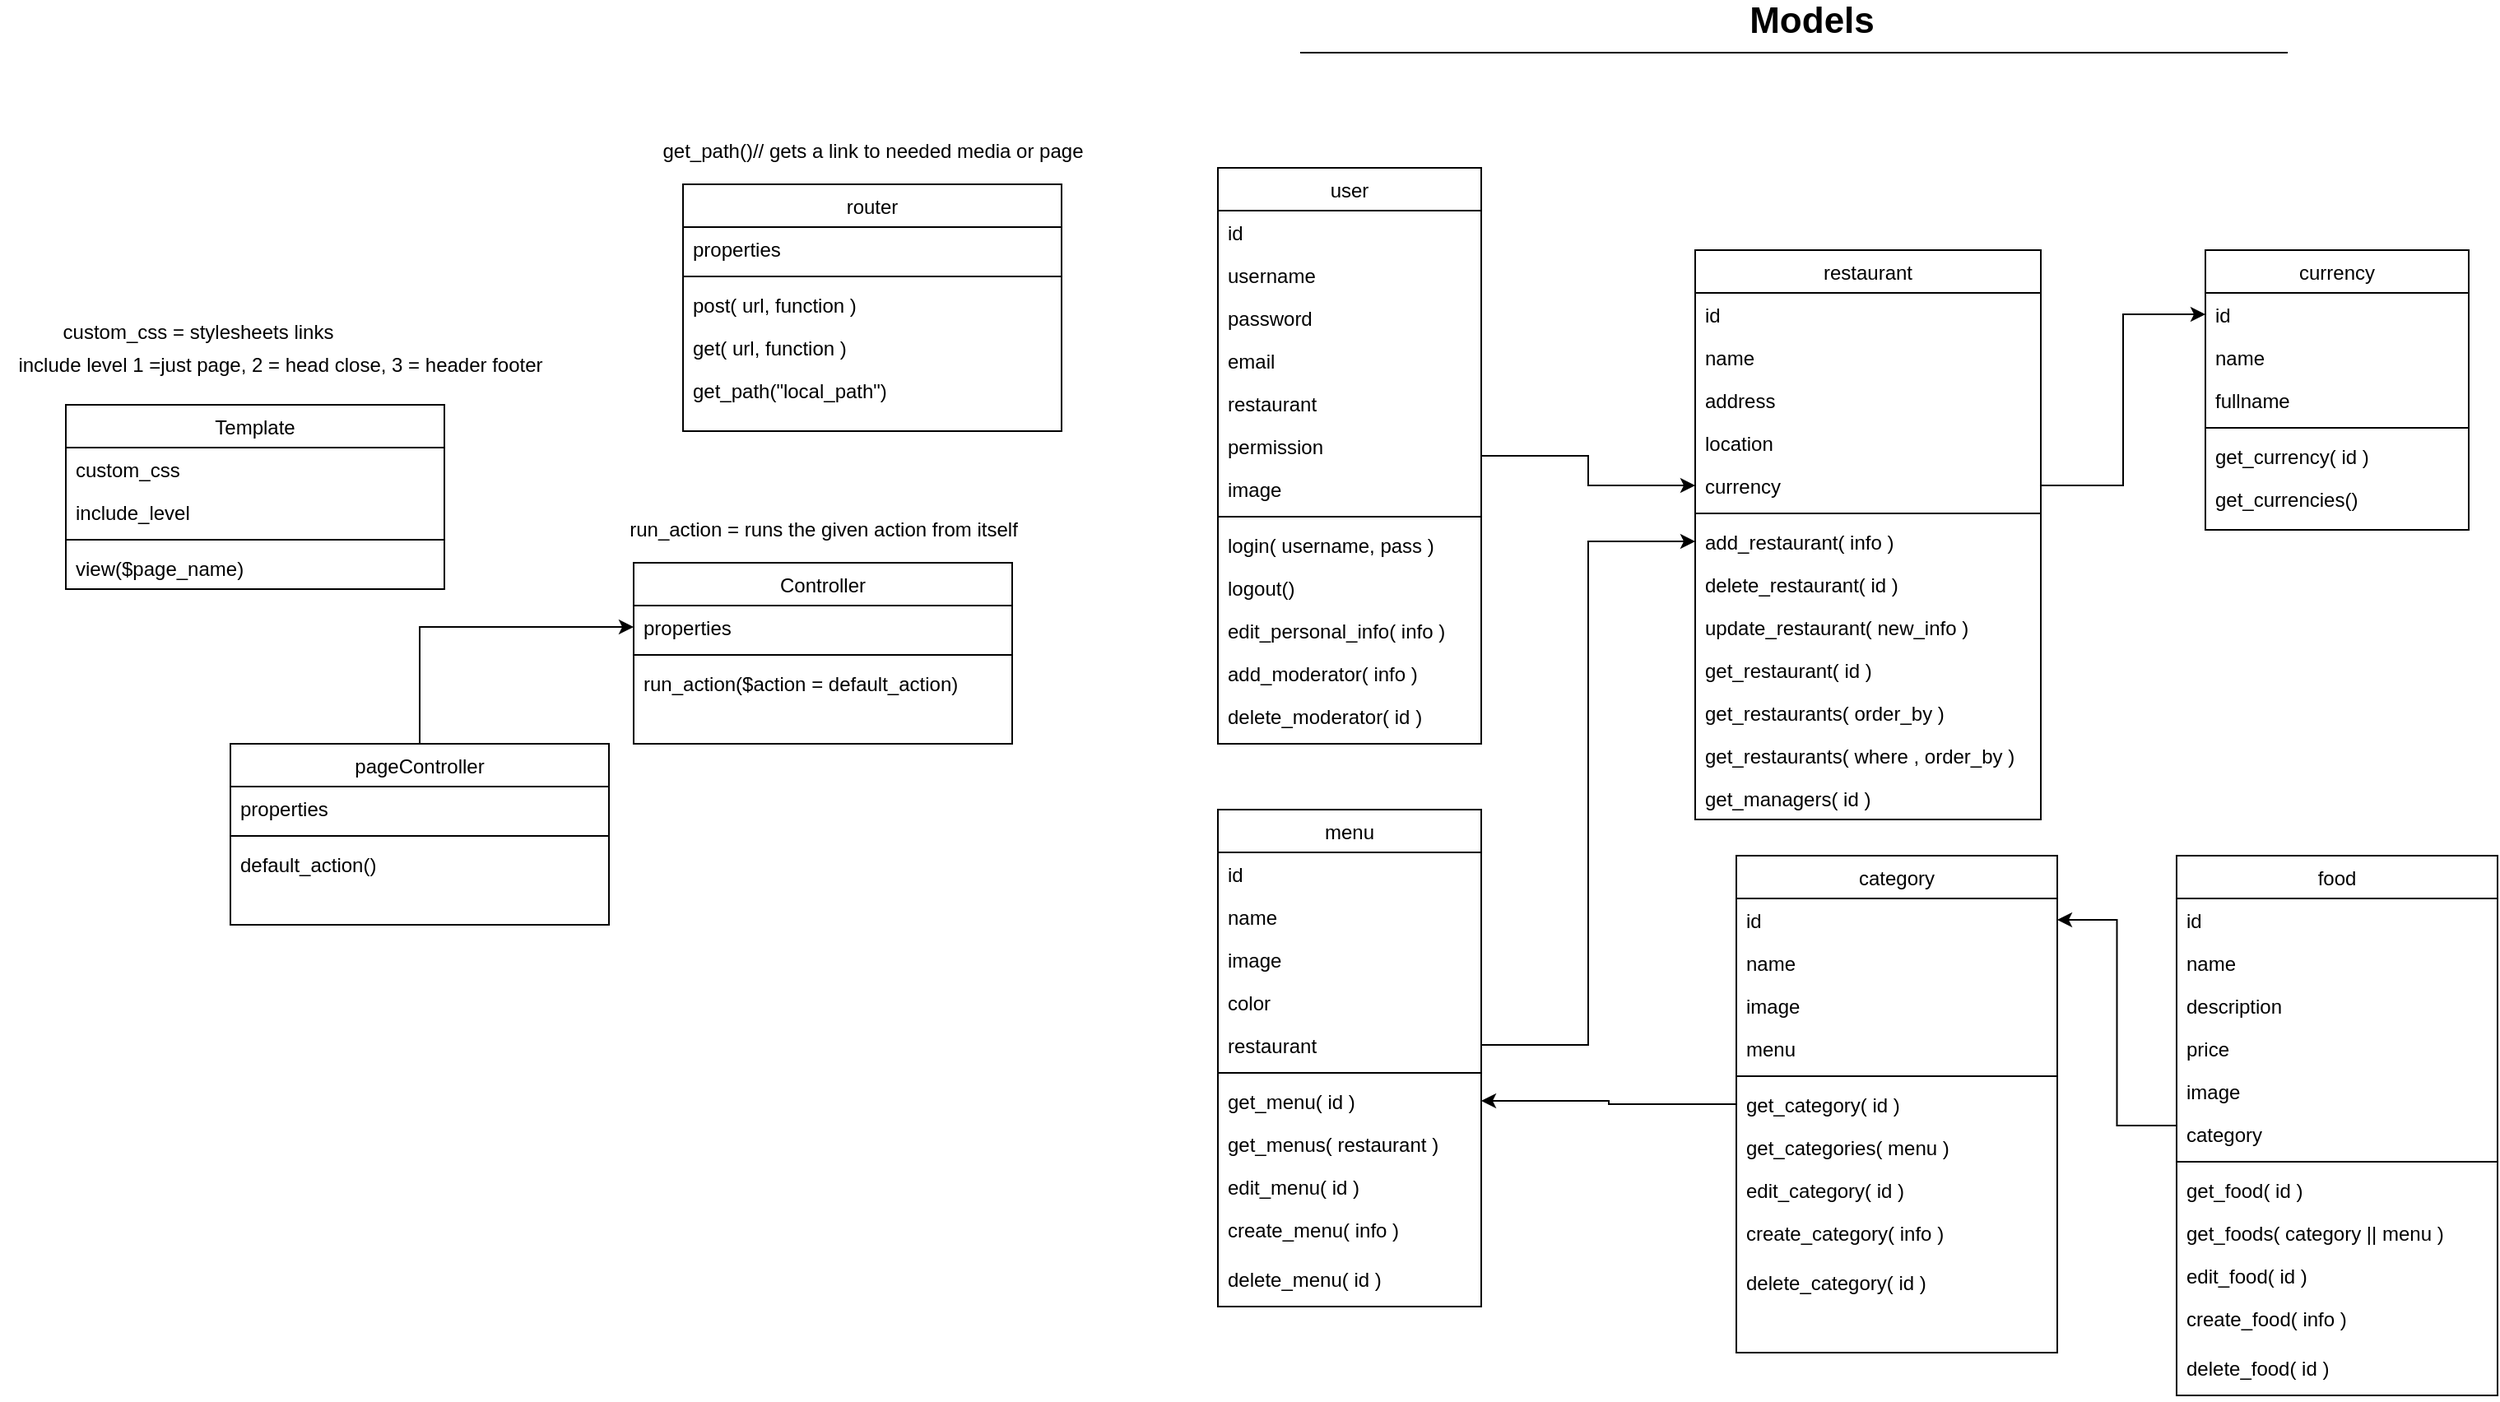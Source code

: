 <mxfile version="14.4.3" type="device"><diagram id="C5RBs43oDa-KdzZeNtuy" name="Page-1"><mxGraphModel dx="1742" dy="1042" grid="1" gridSize="10" guides="1" tooltips="1" connect="1" arrows="1" fold="1" page="0" pageScale="1" pageWidth="827" pageHeight="1169" math="0" shadow="0"><root><mxCell id="WIyWlLk6GJQsqaUBKTNV-0"/><mxCell id="WIyWlLk6GJQsqaUBKTNV-1" parent="WIyWlLk6GJQsqaUBKTNV-0"/><mxCell id="aMLLI0YcYBgGenETJO86-0" style="edgeStyle=orthogonalEdgeStyle;rounded=0;orthogonalLoop=1;jettySize=auto;html=1;entryX=0;entryY=0.5;entryDx=0;entryDy=0;" parent="WIyWlLk6GJQsqaUBKTNV-1" source="50BtNr3nh8PZb1rjbGTk-0" target="50BtNr3nh8PZb1rjbGTk-14" edge="1"><mxGeometry relative="1" as="geometry"/></mxCell><mxCell id="50BtNr3nh8PZb1rjbGTk-0" value="user" style="swimlane;fontStyle=0;align=center;verticalAlign=top;childLayout=stackLayout;horizontal=1;startSize=26;horizontalStack=0;resizeParent=1;resizeLast=0;collapsible=1;marginBottom=0;rounded=0;shadow=0;strokeWidth=1;" parent="WIyWlLk6GJQsqaUBKTNV-1" vertex="1"><mxGeometry x="150" y="70" width="160" height="350" as="geometry"><mxRectangle x="550" y="140" width="160" height="26" as="alternateBounds"/></mxGeometry></mxCell><mxCell id="50BtNr3nh8PZb1rjbGTk-1" value="id" style="text;align=left;verticalAlign=top;spacingLeft=4;spacingRight=4;overflow=hidden;rotatable=0;points=[[0,0.5],[1,0.5]];portConstraint=eastwest;" parent="50BtNr3nh8PZb1rjbGTk-0" vertex="1"><mxGeometry y="26" width="160" height="26" as="geometry"/></mxCell><mxCell id="50BtNr3nh8PZb1rjbGTk-2" value="username" style="text;align=left;verticalAlign=top;spacingLeft=4;spacingRight=4;overflow=hidden;rotatable=0;points=[[0,0.5],[1,0.5]];portConstraint=eastwest;rounded=0;shadow=0;html=0;" parent="50BtNr3nh8PZb1rjbGTk-0" vertex="1"><mxGeometry y="52" width="160" height="26" as="geometry"/></mxCell><mxCell id="50BtNr3nh8PZb1rjbGTk-3" value="password" style="text;align=left;verticalAlign=top;spacingLeft=4;spacingRight=4;overflow=hidden;rotatable=0;points=[[0,0.5],[1,0.5]];portConstraint=eastwest;rounded=0;shadow=0;html=0;" parent="50BtNr3nh8PZb1rjbGTk-0" vertex="1"><mxGeometry y="78" width="160" height="26" as="geometry"/></mxCell><mxCell id="50BtNr3nh8PZb1rjbGTk-4" value="email" style="text;align=left;verticalAlign=top;spacingLeft=4;spacingRight=4;overflow=hidden;rotatable=0;points=[[0,0.5],[1,0.5]];portConstraint=eastwest;rounded=0;shadow=0;html=0;" parent="50BtNr3nh8PZb1rjbGTk-0" vertex="1"><mxGeometry y="104" width="160" height="26" as="geometry"/></mxCell><mxCell id="50BtNr3nh8PZb1rjbGTk-5" value="restaurant" style="text;align=left;verticalAlign=top;spacingLeft=4;spacingRight=4;overflow=hidden;rotatable=0;points=[[0,0.5],[1,0.5]];portConstraint=eastwest;rounded=0;shadow=0;html=0;" parent="50BtNr3nh8PZb1rjbGTk-0" vertex="1"><mxGeometry y="130" width="160" height="26" as="geometry"/></mxCell><mxCell id="50BtNr3nh8PZb1rjbGTk-27" value="permission" style="text;align=left;verticalAlign=top;spacingLeft=4;spacingRight=4;overflow=hidden;rotatable=0;points=[[0,0.5],[1,0.5]];portConstraint=eastwest;rounded=0;shadow=0;html=0;" parent="50BtNr3nh8PZb1rjbGTk-0" vertex="1"><mxGeometry y="156" width="160" height="26" as="geometry"/></mxCell><mxCell id="50BtNr3nh8PZb1rjbGTk-28" value="image" style="text;align=left;verticalAlign=top;spacingLeft=4;spacingRight=4;overflow=hidden;rotatable=0;points=[[0,0.5],[1,0.5]];portConstraint=eastwest;rounded=0;shadow=0;html=0;" parent="50BtNr3nh8PZb1rjbGTk-0" vertex="1"><mxGeometry y="182" width="160" height="26" as="geometry"/></mxCell><mxCell id="50BtNr3nh8PZb1rjbGTk-6" value="" style="line;html=1;strokeWidth=1;align=left;verticalAlign=middle;spacingTop=-1;spacingLeft=3;spacingRight=3;rotatable=0;labelPosition=right;points=[];portConstraint=eastwest;" parent="50BtNr3nh8PZb1rjbGTk-0" vertex="1"><mxGeometry y="208" width="160" height="8" as="geometry"/></mxCell><mxCell id="50BtNr3nh8PZb1rjbGTk-7" value="login( username, pass )" style="text;align=left;verticalAlign=top;spacingLeft=4;spacingRight=4;overflow=hidden;rotatable=0;points=[[0,0.5],[1,0.5]];portConstraint=eastwest;" parent="50BtNr3nh8PZb1rjbGTk-0" vertex="1"><mxGeometry y="216" width="160" height="26" as="geometry"/></mxCell><mxCell id="50BtNr3nh8PZb1rjbGTk-8" value="logout()" style="text;align=left;verticalAlign=top;spacingLeft=4;spacingRight=4;overflow=hidden;rotatable=0;points=[[0,0.5],[1,0.5]];portConstraint=eastwest;" parent="50BtNr3nh8PZb1rjbGTk-0" vertex="1"><mxGeometry y="242" width="160" height="26" as="geometry"/></mxCell><mxCell id="50BtNr3nh8PZb1rjbGTk-39" value="edit_personal_info( info )" style="text;align=left;verticalAlign=top;spacingLeft=4;spacingRight=4;overflow=hidden;rotatable=0;points=[[0,0.5],[1,0.5]];portConstraint=eastwest;" parent="50BtNr3nh8PZb1rjbGTk-0" vertex="1"><mxGeometry y="268" width="160" height="26" as="geometry"/></mxCell><mxCell id="aMLLI0YcYBgGenETJO86-50" value="add_moderator( info )" style="text;align=left;verticalAlign=top;spacingLeft=4;spacingRight=4;overflow=hidden;rotatable=0;points=[[0,0.5],[1,0.5]];portConstraint=eastwest;" parent="50BtNr3nh8PZb1rjbGTk-0" vertex="1"><mxGeometry y="294" width="160" height="26" as="geometry"/></mxCell><mxCell id="aMLLI0YcYBgGenETJO86-51" value="delete_moderator( id )" style="text;align=left;verticalAlign=top;spacingLeft=4;spacingRight=4;overflow=hidden;rotatable=0;points=[[0,0.5],[1,0.5]];portConstraint=eastwest;" parent="50BtNr3nh8PZb1rjbGTk-0" vertex="1"><mxGeometry y="320" width="160" height="26" as="geometry"/></mxCell><mxCell id="50BtNr3nh8PZb1rjbGTk-9" value="restaurant" style="swimlane;fontStyle=0;align=center;verticalAlign=top;childLayout=stackLayout;horizontal=1;startSize=26;horizontalStack=0;resizeParent=1;resizeLast=0;collapsible=1;marginBottom=0;rounded=0;shadow=0;strokeWidth=1;" parent="WIyWlLk6GJQsqaUBKTNV-1" vertex="1"><mxGeometry x="440" y="120" width="210" height="346" as="geometry"><mxRectangle x="550" y="140" width="160" height="26" as="alternateBounds"/></mxGeometry></mxCell><mxCell id="50BtNr3nh8PZb1rjbGTk-10" value="id" style="text;align=left;verticalAlign=top;spacingLeft=4;spacingRight=4;overflow=hidden;rotatable=0;points=[[0,0.5],[1,0.5]];portConstraint=eastwest;" parent="50BtNr3nh8PZb1rjbGTk-9" vertex="1"><mxGeometry y="26" width="210" height="26" as="geometry"/></mxCell><mxCell id="50BtNr3nh8PZb1rjbGTk-11" value="name" style="text;align=left;verticalAlign=top;spacingLeft=4;spacingRight=4;overflow=hidden;rotatable=0;points=[[0,0.5],[1,0.5]];portConstraint=eastwest;rounded=0;shadow=0;html=0;" parent="50BtNr3nh8PZb1rjbGTk-9" vertex="1"><mxGeometry y="52" width="210" height="26" as="geometry"/></mxCell><mxCell id="50BtNr3nh8PZb1rjbGTk-12" value="address" style="text;align=left;verticalAlign=top;spacingLeft=4;spacingRight=4;overflow=hidden;rotatable=0;points=[[0,0.5],[1,0.5]];portConstraint=eastwest;rounded=0;shadow=0;html=0;" parent="50BtNr3nh8PZb1rjbGTk-9" vertex="1"><mxGeometry y="78" width="210" height="26" as="geometry"/></mxCell><mxCell id="50BtNr3nh8PZb1rjbGTk-13" value="location" style="text;align=left;verticalAlign=top;spacingLeft=4;spacingRight=4;overflow=hidden;rotatable=0;points=[[0,0.5],[1,0.5]];portConstraint=eastwest;rounded=0;shadow=0;html=0;" parent="50BtNr3nh8PZb1rjbGTk-9" vertex="1"><mxGeometry y="104" width="210" height="26" as="geometry"/></mxCell><mxCell id="50BtNr3nh8PZb1rjbGTk-14" value="currency" style="text;align=left;verticalAlign=top;spacingLeft=4;spacingRight=4;overflow=hidden;rotatable=0;points=[[0,0.5],[1,0.5]];portConstraint=eastwest;rounded=0;shadow=0;html=0;" parent="50BtNr3nh8PZb1rjbGTk-9" vertex="1"><mxGeometry y="130" width="210" height="26" as="geometry"/></mxCell><mxCell id="50BtNr3nh8PZb1rjbGTk-15" value="" style="line;html=1;strokeWidth=1;align=left;verticalAlign=middle;spacingTop=-1;spacingLeft=3;spacingRight=3;rotatable=0;labelPosition=right;points=[];portConstraint=eastwest;" parent="50BtNr3nh8PZb1rjbGTk-9" vertex="1"><mxGeometry y="156" width="210" height="8" as="geometry"/></mxCell><mxCell id="50BtNr3nh8PZb1rjbGTk-16" value="add_restaurant( info )" style="text;align=left;verticalAlign=top;spacingLeft=4;spacingRight=4;overflow=hidden;rotatable=0;points=[[0,0.5],[1,0.5]];portConstraint=eastwest;" parent="50BtNr3nh8PZb1rjbGTk-9" vertex="1"><mxGeometry y="164" width="210" height="26" as="geometry"/></mxCell><mxCell id="50BtNr3nh8PZb1rjbGTk-17" value="delete_restaurant( id )" style="text;align=left;verticalAlign=top;spacingLeft=4;spacingRight=4;overflow=hidden;rotatable=0;points=[[0,0.5],[1,0.5]];portConstraint=eastwest;" parent="50BtNr3nh8PZb1rjbGTk-9" vertex="1"><mxGeometry y="190" width="210" height="26" as="geometry"/></mxCell><mxCell id="50BtNr3nh8PZb1rjbGTk-40" value="update_restaurant( new_info )" style="text;align=left;verticalAlign=top;spacingLeft=4;spacingRight=4;overflow=hidden;rotatable=0;points=[[0,0.5],[1,0.5]];portConstraint=eastwest;" parent="50BtNr3nh8PZb1rjbGTk-9" vertex="1"><mxGeometry y="216" width="210" height="26" as="geometry"/></mxCell><mxCell id="50BtNr3nh8PZb1rjbGTk-41" value="get_restaurant( id )" style="text;align=left;verticalAlign=top;spacingLeft=4;spacingRight=4;overflow=hidden;rotatable=0;points=[[0,0.5],[1,0.5]];portConstraint=eastwest;" parent="50BtNr3nh8PZb1rjbGTk-9" vertex="1"><mxGeometry y="242" width="210" height="26" as="geometry"/></mxCell><mxCell id="50BtNr3nh8PZb1rjbGTk-43" value="get_restaurants( order_by )" style="text;align=left;verticalAlign=top;spacingLeft=4;spacingRight=4;overflow=hidden;rotatable=0;points=[[0,0.5],[1,0.5]];portConstraint=eastwest;" parent="50BtNr3nh8PZb1rjbGTk-9" vertex="1"><mxGeometry y="268" width="210" height="26" as="geometry"/></mxCell><mxCell id="50BtNr3nh8PZb1rjbGTk-44" value="get_restaurants( where , order_by )" style="text;align=left;verticalAlign=top;spacingLeft=4;spacingRight=4;overflow=hidden;rotatable=0;points=[[0,0.5],[1,0.5]];portConstraint=eastwest;" parent="50BtNr3nh8PZb1rjbGTk-9" vertex="1"><mxGeometry y="294" width="210" height="26" as="geometry"/></mxCell><mxCell id="50BtNr3nh8PZb1rjbGTk-42" value="get_managers( id )" style="text;align=left;verticalAlign=top;spacingLeft=4;spacingRight=4;overflow=hidden;rotatable=0;points=[[0,0.5],[1,0.5]];portConstraint=eastwest;" parent="50BtNr3nh8PZb1rjbGTk-9" vertex="1"><mxGeometry y="320" width="210" height="26" as="geometry"/></mxCell><mxCell id="50BtNr3nh8PZb1rjbGTk-18" value="currency" style="swimlane;fontStyle=0;align=center;verticalAlign=top;childLayout=stackLayout;horizontal=1;startSize=26;horizontalStack=0;resizeParent=1;resizeLast=0;collapsible=1;marginBottom=0;rounded=0;shadow=0;strokeWidth=1;" parent="WIyWlLk6GJQsqaUBKTNV-1" vertex="1"><mxGeometry x="750" y="120" width="160" height="170" as="geometry"><mxRectangle x="550" y="140" width="160" height="26" as="alternateBounds"/></mxGeometry></mxCell><mxCell id="50BtNr3nh8PZb1rjbGTk-19" value="id" style="text;align=left;verticalAlign=top;spacingLeft=4;spacingRight=4;overflow=hidden;rotatable=0;points=[[0,0.5],[1,0.5]];portConstraint=eastwest;" parent="50BtNr3nh8PZb1rjbGTk-18" vertex="1"><mxGeometry y="26" width="160" height="26" as="geometry"/></mxCell><mxCell id="50BtNr3nh8PZb1rjbGTk-20" value="name" style="text;align=left;verticalAlign=top;spacingLeft=4;spacingRight=4;overflow=hidden;rotatable=0;points=[[0,0.5],[1,0.5]];portConstraint=eastwest;rounded=0;shadow=0;html=0;" parent="50BtNr3nh8PZb1rjbGTk-18" vertex="1"><mxGeometry y="52" width="160" height="26" as="geometry"/></mxCell><mxCell id="50BtNr3nh8PZb1rjbGTk-21" value="fullname" style="text;align=left;verticalAlign=top;spacingLeft=4;spacingRight=4;overflow=hidden;rotatable=0;points=[[0,0.5],[1,0.5]];portConstraint=eastwest;rounded=0;shadow=0;html=0;" parent="50BtNr3nh8PZb1rjbGTk-18" vertex="1"><mxGeometry y="78" width="160" height="26" as="geometry"/></mxCell><mxCell id="50BtNr3nh8PZb1rjbGTk-24" value="" style="line;html=1;strokeWidth=1;align=left;verticalAlign=middle;spacingTop=-1;spacingLeft=3;spacingRight=3;rotatable=0;labelPosition=right;points=[];portConstraint=eastwest;" parent="50BtNr3nh8PZb1rjbGTk-18" vertex="1"><mxGeometry y="104" width="160" height="8" as="geometry"/></mxCell><mxCell id="50BtNr3nh8PZb1rjbGTk-25" value="get_currency( id )" style="text;align=left;verticalAlign=top;spacingLeft=4;spacingRight=4;overflow=hidden;rotatable=0;points=[[0,0.5],[1,0.5]];portConstraint=eastwest;" parent="50BtNr3nh8PZb1rjbGTk-18" vertex="1"><mxGeometry y="112" width="160" height="26" as="geometry"/></mxCell><mxCell id="50BtNr3nh8PZb1rjbGTk-26" value="get_currencies()" style="text;align=left;verticalAlign=top;spacingLeft=4;spacingRight=4;overflow=hidden;rotatable=0;points=[[0,0.5],[1,0.5]];portConstraint=eastwest;" parent="50BtNr3nh8PZb1rjbGTk-18" vertex="1"><mxGeometry y="138" width="160" height="26" as="geometry"/></mxCell><mxCell id="aMLLI0YcYBgGenETJO86-5" style="edgeStyle=orthogonalEdgeStyle;rounded=0;orthogonalLoop=1;jettySize=auto;html=1;entryX=0;entryY=0.5;entryDx=0;entryDy=0;" parent="WIyWlLk6GJQsqaUBKTNV-1" source="50BtNr3nh8PZb1rjbGTk-14" target="50BtNr3nh8PZb1rjbGTk-19" edge="1"><mxGeometry relative="1" as="geometry"/></mxCell><mxCell id="aMLLI0YcYBgGenETJO86-6" value="menu" style="swimlane;fontStyle=0;align=center;verticalAlign=top;childLayout=stackLayout;horizontal=1;startSize=26;horizontalStack=0;resizeParent=1;resizeLast=0;collapsible=1;marginBottom=0;rounded=0;shadow=0;strokeWidth=1;" parent="WIyWlLk6GJQsqaUBKTNV-1" vertex="1"><mxGeometry x="150" y="460" width="160" height="302" as="geometry"><mxRectangle x="550" y="140" width="160" height="26" as="alternateBounds"/></mxGeometry></mxCell><mxCell id="aMLLI0YcYBgGenETJO86-7" value="id" style="text;align=left;verticalAlign=top;spacingLeft=4;spacingRight=4;overflow=hidden;rotatable=0;points=[[0,0.5],[1,0.5]];portConstraint=eastwest;" parent="aMLLI0YcYBgGenETJO86-6" vertex="1"><mxGeometry y="26" width="160" height="26" as="geometry"/></mxCell><mxCell id="aMLLI0YcYBgGenETJO86-8" value="name" style="text;align=left;verticalAlign=top;spacingLeft=4;spacingRight=4;overflow=hidden;rotatable=0;points=[[0,0.5],[1,0.5]];portConstraint=eastwest;rounded=0;shadow=0;html=0;" parent="aMLLI0YcYBgGenETJO86-6" vertex="1"><mxGeometry y="52" width="160" height="26" as="geometry"/></mxCell><mxCell id="aMLLI0YcYBgGenETJO86-9" value="image" style="text;align=left;verticalAlign=top;spacingLeft=4;spacingRight=4;overflow=hidden;rotatable=0;points=[[0,0.5],[1,0.5]];portConstraint=eastwest;rounded=0;shadow=0;html=0;" parent="aMLLI0YcYBgGenETJO86-6" vertex="1"><mxGeometry y="78" width="160" height="26" as="geometry"/></mxCell><mxCell id="aMLLI0YcYBgGenETJO86-10" value="color" style="text;align=left;verticalAlign=top;spacingLeft=4;spacingRight=4;overflow=hidden;rotatable=0;points=[[0,0.5],[1,0.5]];portConstraint=eastwest;rounded=0;shadow=0;html=0;" parent="aMLLI0YcYBgGenETJO86-6" vertex="1"><mxGeometry y="104" width="160" height="26" as="geometry"/></mxCell><mxCell id="aMLLI0YcYBgGenETJO86-11" value="restaurant" style="text;align=left;verticalAlign=top;spacingLeft=4;spacingRight=4;overflow=hidden;rotatable=0;points=[[0,0.5],[1,0.5]];portConstraint=eastwest;rounded=0;shadow=0;html=0;" parent="aMLLI0YcYBgGenETJO86-6" vertex="1"><mxGeometry y="130" width="160" height="26" as="geometry"/></mxCell><mxCell id="aMLLI0YcYBgGenETJO86-14" value="" style="line;html=1;strokeWidth=1;align=left;verticalAlign=middle;spacingTop=-1;spacingLeft=3;spacingRight=3;rotatable=0;labelPosition=right;points=[];portConstraint=eastwest;" parent="aMLLI0YcYBgGenETJO86-6" vertex="1"><mxGeometry y="156" width="160" height="8" as="geometry"/></mxCell><mxCell id="aMLLI0YcYBgGenETJO86-15" value="get_menu( id )" style="text;align=left;verticalAlign=top;spacingLeft=4;spacingRight=4;overflow=hidden;rotatable=0;points=[[0,0.5],[1,0.5]];portConstraint=eastwest;" parent="aMLLI0YcYBgGenETJO86-6" vertex="1"><mxGeometry y="164" width="160" height="26" as="geometry"/></mxCell><mxCell id="aMLLI0YcYBgGenETJO86-16" value="get_menus( restaurant )" style="text;align=left;verticalAlign=top;spacingLeft=4;spacingRight=4;overflow=hidden;rotatable=0;points=[[0,0.5],[1,0.5]];portConstraint=eastwest;" parent="aMLLI0YcYBgGenETJO86-6" vertex="1"><mxGeometry y="190" width="160" height="26" as="geometry"/></mxCell><mxCell id="aMLLI0YcYBgGenETJO86-17" value="edit_menu( id )" style="text;align=left;verticalAlign=top;spacingLeft=4;spacingRight=4;overflow=hidden;rotatable=0;points=[[0,0.5],[1,0.5]];portConstraint=eastwest;" parent="aMLLI0YcYBgGenETJO86-6" vertex="1"><mxGeometry y="216" width="160" height="26" as="geometry"/></mxCell><mxCell id="aMLLI0YcYBgGenETJO86-20" value="create_menu( info )" style="text;align=left;verticalAlign=top;spacingLeft=4;spacingRight=4;overflow=hidden;rotatable=0;points=[[0,0.5],[1,0.5]];portConstraint=eastwest;" parent="aMLLI0YcYBgGenETJO86-6" vertex="1"><mxGeometry y="242" width="160" height="30" as="geometry"/></mxCell><mxCell id="aMLLI0YcYBgGenETJO86-19" value="delete_menu( id )" style="text;align=left;verticalAlign=top;spacingLeft=4;spacingRight=4;overflow=hidden;rotatable=0;points=[[0,0.5],[1,0.5]];portConstraint=eastwest;" parent="aMLLI0YcYBgGenETJO86-6" vertex="1"><mxGeometry y="272" width="160" height="30" as="geometry"/></mxCell><mxCell id="aMLLI0YcYBgGenETJO86-18" style="edgeStyle=orthogonalEdgeStyle;rounded=0;orthogonalLoop=1;jettySize=auto;html=1;entryX=0;entryY=0.5;entryDx=0;entryDy=0;" parent="WIyWlLk6GJQsqaUBKTNV-1" source="aMLLI0YcYBgGenETJO86-11" target="50BtNr3nh8PZb1rjbGTk-16" edge="1"><mxGeometry relative="1" as="geometry"/></mxCell><mxCell id="aMLLI0YcYBgGenETJO86-46" style="edgeStyle=orthogonalEdgeStyle;rounded=0;orthogonalLoop=1;jettySize=auto;html=1;entryX=1;entryY=0.5;entryDx=0;entryDy=0;" parent="WIyWlLk6GJQsqaUBKTNV-1" source="aMLLI0YcYBgGenETJO86-23" target="aMLLI0YcYBgGenETJO86-15" edge="1"><mxGeometry relative="1" as="geometry"/></mxCell><mxCell id="aMLLI0YcYBgGenETJO86-23" value="category" style="swimlane;fontStyle=0;align=center;verticalAlign=top;childLayout=stackLayout;horizontal=1;startSize=26;horizontalStack=0;resizeParent=1;resizeLast=0;collapsible=1;marginBottom=0;rounded=0;shadow=0;strokeWidth=1;" parent="WIyWlLk6GJQsqaUBKTNV-1" vertex="1"><mxGeometry x="465" y="488" width="195" height="302" as="geometry"><mxRectangle x="550" y="140" width="160" height="26" as="alternateBounds"/></mxGeometry></mxCell><mxCell id="aMLLI0YcYBgGenETJO86-24" value="id" style="text;align=left;verticalAlign=top;spacingLeft=4;spacingRight=4;overflow=hidden;rotatable=0;points=[[0,0.5],[1,0.5]];portConstraint=eastwest;" parent="aMLLI0YcYBgGenETJO86-23" vertex="1"><mxGeometry y="26" width="195" height="26" as="geometry"/></mxCell><mxCell id="aMLLI0YcYBgGenETJO86-25" value="name" style="text;align=left;verticalAlign=top;spacingLeft=4;spacingRight=4;overflow=hidden;rotatable=0;points=[[0,0.5],[1,0.5]];portConstraint=eastwest;rounded=0;shadow=0;html=0;" parent="aMLLI0YcYBgGenETJO86-23" vertex="1"><mxGeometry y="52" width="195" height="26" as="geometry"/></mxCell><mxCell id="aMLLI0YcYBgGenETJO86-26" value="image" style="text;align=left;verticalAlign=top;spacingLeft=4;spacingRight=4;overflow=hidden;rotatable=0;points=[[0,0.5],[1,0.5]];portConstraint=eastwest;rounded=0;shadow=0;html=0;" parent="aMLLI0YcYBgGenETJO86-23" vertex="1"><mxGeometry y="78" width="195" height="26" as="geometry"/></mxCell><mxCell id="aMLLI0YcYBgGenETJO86-28" value="menu" style="text;align=left;verticalAlign=top;spacingLeft=4;spacingRight=4;overflow=hidden;rotatable=0;points=[[0,0.5],[1,0.5]];portConstraint=eastwest;rounded=0;shadow=0;html=0;" parent="aMLLI0YcYBgGenETJO86-23" vertex="1"><mxGeometry y="104" width="195" height="26" as="geometry"/></mxCell><mxCell id="aMLLI0YcYBgGenETJO86-29" value="" style="line;html=1;strokeWidth=1;align=left;verticalAlign=middle;spacingTop=-1;spacingLeft=3;spacingRight=3;rotatable=0;labelPosition=right;points=[];portConstraint=eastwest;" parent="aMLLI0YcYBgGenETJO86-23" vertex="1"><mxGeometry y="130" width="195" height="8" as="geometry"/></mxCell><mxCell id="aMLLI0YcYBgGenETJO86-30" value="get_category( id )" style="text;align=left;verticalAlign=top;spacingLeft=4;spacingRight=4;overflow=hidden;rotatable=0;points=[[0,0.5],[1,0.5]];portConstraint=eastwest;" parent="aMLLI0YcYBgGenETJO86-23" vertex="1"><mxGeometry y="138" width="195" height="26" as="geometry"/></mxCell><mxCell id="aMLLI0YcYBgGenETJO86-31" value="get_categories( menu )" style="text;align=left;verticalAlign=top;spacingLeft=4;spacingRight=4;overflow=hidden;rotatable=0;points=[[0,0.5],[1,0.5]];portConstraint=eastwest;" parent="aMLLI0YcYBgGenETJO86-23" vertex="1"><mxGeometry y="164" width="195" height="26" as="geometry"/></mxCell><mxCell id="aMLLI0YcYBgGenETJO86-32" value="edit_category( id )" style="text;align=left;verticalAlign=top;spacingLeft=4;spacingRight=4;overflow=hidden;rotatable=0;points=[[0,0.5],[1,0.5]];portConstraint=eastwest;" parent="aMLLI0YcYBgGenETJO86-23" vertex="1"><mxGeometry y="190" width="195" height="26" as="geometry"/></mxCell><mxCell id="aMLLI0YcYBgGenETJO86-33" value="create_category( info )" style="text;align=left;verticalAlign=top;spacingLeft=4;spacingRight=4;overflow=hidden;rotatable=0;points=[[0,0.5],[1,0.5]];portConstraint=eastwest;" parent="aMLLI0YcYBgGenETJO86-23" vertex="1"><mxGeometry y="216" width="195" height="30" as="geometry"/></mxCell><mxCell id="aMLLI0YcYBgGenETJO86-34" value="delete_category( id )" style="text;align=left;verticalAlign=top;spacingLeft=4;spacingRight=4;overflow=hidden;rotatable=0;points=[[0,0.5],[1,0.5]];portConstraint=eastwest;" parent="aMLLI0YcYBgGenETJO86-23" vertex="1"><mxGeometry y="246" width="195" height="30" as="geometry"/></mxCell><mxCell id="aMLLI0YcYBgGenETJO86-49" style="edgeStyle=orthogonalEdgeStyle;rounded=0;orthogonalLoop=1;jettySize=auto;html=1;entryX=1;entryY=0.5;entryDx=0;entryDy=0;" parent="WIyWlLk6GJQsqaUBKTNV-1" source="aMLLI0YcYBgGenETJO86-35" target="aMLLI0YcYBgGenETJO86-24" edge="1"><mxGeometry relative="1" as="geometry"/></mxCell><mxCell id="aMLLI0YcYBgGenETJO86-35" value="food" style="swimlane;fontStyle=0;align=center;verticalAlign=top;childLayout=stackLayout;horizontal=1;startSize=26;horizontalStack=0;resizeParent=1;resizeLast=0;collapsible=1;marginBottom=0;rounded=0;shadow=0;strokeWidth=1;" parent="WIyWlLk6GJQsqaUBKTNV-1" vertex="1"><mxGeometry x="732.5" y="488" width="195" height="328" as="geometry"><mxRectangle x="550" y="140" width="160" height="26" as="alternateBounds"/></mxGeometry></mxCell><mxCell id="aMLLI0YcYBgGenETJO86-36" value="id" style="text;align=left;verticalAlign=top;spacingLeft=4;spacingRight=4;overflow=hidden;rotatable=0;points=[[0,0.5],[1,0.5]];portConstraint=eastwest;" parent="aMLLI0YcYBgGenETJO86-35" vertex="1"><mxGeometry y="26" width="195" height="26" as="geometry"/></mxCell><mxCell id="aMLLI0YcYBgGenETJO86-37" value="name" style="text;align=left;verticalAlign=top;spacingLeft=4;spacingRight=4;overflow=hidden;rotatable=0;points=[[0,0.5],[1,0.5]];portConstraint=eastwest;rounded=0;shadow=0;html=0;" parent="aMLLI0YcYBgGenETJO86-35" vertex="1"><mxGeometry y="52" width="195" height="26" as="geometry"/></mxCell><mxCell id="aMLLI0YcYBgGenETJO86-47" value="description" style="text;align=left;verticalAlign=top;spacingLeft=4;spacingRight=4;overflow=hidden;rotatable=0;points=[[0,0.5],[1,0.5]];portConstraint=eastwest;rounded=0;shadow=0;html=0;" parent="aMLLI0YcYBgGenETJO86-35" vertex="1"><mxGeometry y="78" width="195" height="26" as="geometry"/></mxCell><mxCell id="aMLLI0YcYBgGenETJO86-48" value="price" style="text;align=left;verticalAlign=top;spacingLeft=4;spacingRight=4;overflow=hidden;rotatable=0;points=[[0,0.5],[1,0.5]];portConstraint=eastwest;rounded=0;shadow=0;html=0;" parent="aMLLI0YcYBgGenETJO86-35" vertex="1"><mxGeometry y="104" width="195" height="26" as="geometry"/></mxCell><mxCell id="aMLLI0YcYBgGenETJO86-38" value="image" style="text;align=left;verticalAlign=top;spacingLeft=4;spacingRight=4;overflow=hidden;rotatable=0;points=[[0,0.5],[1,0.5]];portConstraint=eastwest;rounded=0;shadow=0;html=0;" parent="aMLLI0YcYBgGenETJO86-35" vertex="1"><mxGeometry y="130" width="195" height="26" as="geometry"/></mxCell><mxCell id="aMLLI0YcYBgGenETJO86-39" value="category" style="text;align=left;verticalAlign=top;spacingLeft=4;spacingRight=4;overflow=hidden;rotatable=0;points=[[0,0.5],[1,0.5]];portConstraint=eastwest;rounded=0;shadow=0;html=0;" parent="aMLLI0YcYBgGenETJO86-35" vertex="1"><mxGeometry y="156" width="195" height="26" as="geometry"/></mxCell><mxCell id="aMLLI0YcYBgGenETJO86-40" value="" style="line;html=1;strokeWidth=1;align=left;verticalAlign=middle;spacingTop=-1;spacingLeft=3;spacingRight=3;rotatable=0;labelPosition=right;points=[];portConstraint=eastwest;" parent="aMLLI0YcYBgGenETJO86-35" vertex="1"><mxGeometry y="182" width="195" height="8" as="geometry"/></mxCell><mxCell id="aMLLI0YcYBgGenETJO86-41" value="get_food( id )" style="text;align=left;verticalAlign=top;spacingLeft=4;spacingRight=4;overflow=hidden;rotatable=0;points=[[0,0.5],[1,0.5]];portConstraint=eastwest;" parent="aMLLI0YcYBgGenETJO86-35" vertex="1"><mxGeometry y="190" width="195" height="26" as="geometry"/></mxCell><mxCell id="aMLLI0YcYBgGenETJO86-42" value="get_foods( category || menu )" style="text;align=left;verticalAlign=top;spacingLeft=4;spacingRight=4;overflow=hidden;rotatable=0;points=[[0,0.5],[1,0.5]];portConstraint=eastwest;" parent="aMLLI0YcYBgGenETJO86-35" vertex="1"><mxGeometry y="216" width="195" height="26" as="geometry"/></mxCell><mxCell id="aMLLI0YcYBgGenETJO86-43" value="edit_food( id )" style="text;align=left;verticalAlign=top;spacingLeft=4;spacingRight=4;overflow=hidden;rotatable=0;points=[[0,0.5],[1,0.5]];portConstraint=eastwest;" parent="aMLLI0YcYBgGenETJO86-35" vertex="1"><mxGeometry y="242" width="195" height="26" as="geometry"/></mxCell><mxCell id="aMLLI0YcYBgGenETJO86-44" value="create_food( info )" style="text;align=left;verticalAlign=top;spacingLeft=4;spacingRight=4;overflow=hidden;rotatable=0;points=[[0,0.5],[1,0.5]];portConstraint=eastwest;" parent="aMLLI0YcYBgGenETJO86-35" vertex="1"><mxGeometry y="268" width="195" height="30" as="geometry"/></mxCell><mxCell id="aMLLI0YcYBgGenETJO86-45" value="delete_food( id )" style="text;align=left;verticalAlign=top;spacingLeft=4;spacingRight=4;overflow=hidden;rotatable=0;points=[[0,0.5],[1,0.5]];portConstraint=eastwest;" parent="aMLLI0YcYBgGenETJO86-35" vertex="1"><mxGeometry y="298" width="195" height="30" as="geometry"/></mxCell><mxCell id="WnevXu98uQLmnuZysD44-0" value="&lt;font style=&quot;font-size: 22px&quot;&gt;&lt;b&gt;Models&lt;/b&gt;&lt;/font&gt;" style="text;html=1;align=center;verticalAlign=middle;whiteSpace=wrap;rounded=0;" parent="WIyWlLk6GJQsqaUBKTNV-1" vertex="1"><mxGeometry x="491" y="-29" width="40" height="20" as="geometry"/></mxCell><mxCell id="WnevXu98uQLmnuZysD44-1" value="" style="endArrow=none;html=1;" parent="WIyWlLk6GJQsqaUBKTNV-1" edge="1"><mxGeometry width="50" height="50" relative="1" as="geometry"><mxPoint x="200" as="sourcePoint"/><mxPoint x="800" as="targetPoint"/></mxGeometry></mxCell><mxCell id="N1vHwAwdQnp-9vJ-VKjf-17" style="edgeStyle=orthogonalEdgeStyle;rounded=0;orthogonalLoop=1;jettySize=auto;html=1;entryX=0;entryY=0.5;entryDx=0;entryDy=0;" parent="WIyWlLk6GJQsqaUBKTNV-1" source="N1vHwAwdQnp-9vJ-VKjf-9" target="N1vHwAwdQnp-9vJ-VKjf-4" edge="1"><mxGeometry relative="1" as="geometry"/></mxCell><mxCell id="N1vHwAwdQnp-9vJ-VKjf-9" value="pageController" style="swimlane;fontStyle=0;align=center;verticalAlign=top;childLayout=stackLayout;horizontal=1;startSize=26;horizontalStack=0;resizeParent=1;resizeLast=0;collapsible=1;marginBottom=0;rounded=0;shadow=0;strokeWidth=1;" parent="WIyWlLk6GJQsqaUBKTNV-1" vertex="1"><mxGeometry x="-450" y="420" width="230" height="110" as="geometry"><mxRectangle x="550" y="140" width="160" height="26" as="alternateBounds"/></mxGeometry></mxCell><mxCell id="N1vHwAwdQnp-9vJ-VKjf-10" value="properties" style="text;align=left;verticalAlign=top;spacingLeft=4;spacingRight=4;overflow=hidden;rotatable=0;points=[[0,0.5],[1,0.5]];portConstraint=eastwest;rounded=0;shadow=0;html=0;" parent="N1vHwAwdQnp-9vJ-VKjf-9" vertex="1"><mxGeometry y="26" width="230" height="26" as="geometry"/></mxCell><mxCell id="N1vHwAwdQnp-9vJ-VKjf-11" value="" style="line;html=1;strokeWidth=1;align=left;verticalAlign=middle;spacingTop=-1;spacingLeft=3;spacingRight=3;rotatable=0;labelPosition=right;points=[];portConstraint=eastwest;" parent="N1vHwAwdQnp-9vJ-VKjf-9" vertex="1"><mxGeometry y="52" width="230" height="8" as="geometry"/></mxCell><mxCell id="N1vHwAwdQnp-9vJ-VKjf-12" value="default_action()" style="text;align=left;verticalAlign=top;spacingLeft=4;spacingRight=4;overflow=hidden;rotatable=0;points=[[0,0.5],[1,0.5]];portConstraint=eastwest;" parent="N1vHwAwdQnp-9vJ-VKjf-9" vertex="1"><mxGeometry y="60" width="230" height="26" as="geometry"/></mxCell><mxCell id="7eOsVFS5rOyuJdmJpb74-7" value="" style="group" vertex="1" connectable="0" parent="WIyWlLk6GJQsqaUBKTNV-1"><mxGeometry x="-590" y="160" width="340" height="166" as="geometry"/></mxCell><mxCell id="7eOsVFS5rOyuJdmJpb74-0" value="Template" style="swimlane;fontStyle=0;align=center;verticalAlign=top;childLayout=stackLayout;horizontal=1;startSize=26;horizontalStack=0;resizeParent=1;resizeLast=0;collapsible=1;marginBottom=0;rounded=0;shadow=0;strokeWidth=1;glass=0;sketch=0;" vertex="1" parent="7eOsVFS5rOyuJdmJpb74-7"><mxGeometry x="40" y="54" width="230" height="112" as="geometry"><mxRectangle x="550" y="140" width="160" height="26" as="alternateBounds"/></mxGeometry></mxCell><mxCell id="7eOsVFS5rOyuJdmJpb74-1" value="custom_css" style="text;align=left;verticalAlign=top;spacingLeft=4;spacingRight=4;overflow=hidden;rotatable=0;points=[[0,0.5],[1,0.5]];portConstraint=eastwest;rounded=0;shadow=0;html=0;" vertex="1" parent="7eOsVFS5rOyuJdmJpb74-0"><mxGeometry y="26" width="230" height="26" as="geometry"/></mxCell><mxCell id="7eOsVFS5rOyuJdmJpb74-4" value="include_level" style="text;align=left;verticalAlign=top;spacingLeft=4;spacingRight=4;overflow=hidden;rotatable=0;points=[[0,0.5],[1,0.5]];portConstraint=eastwest;rounded=0;shadow=0;html=0;" vertex="1" parent="7eOsVFS5rOyuJdmJpb74-0"><mxGeometry y="52" width="230" height="26" as="geometry"/></mxCell><mxCell id="7eOsVFS5rOyuJdmJpb74-2" value="" style="line;html=1;strokeWidth=1;align=left;verticalAlign=middle;spacingTop=-1;spacingLeft=3;spacingRight=3;rotatable=0;labelPosition=right;points=[];portConstraint=eastwest;" vertex="1" parent="7eOsVFS5rOyuJdmJpb74-0"><mxGeometry y="78" width="230" height="8" as="geometry"/></mxCell><mxCell id="7eOsVFS5rOyuJdmJpb74-3" value="view($page_name)" style="text;align=left;verticalAlign=top;spacingLeft=4;spacingRight=4;overflow=hidden;rotatable=0;points=[[0,0.5],[1,0.5]];portConstraint=eastwest;" vertex="1" parent="7eOsVFS5rOyuJdmJpb74-0"><mxGeometry y="86" width="230" height="26" as="geometry"/></mxCell><mxCell id="7eOsVFS5rOyuJdmJpb74-5" value="include level 1 =just page, 2 = head close, 3 = header footer" style="text;html=1;align=center;verticalAlign=middle;resizable=0;points=[];autosize=1;glass=0;rounded=0;shadow=0;sketch=0;" vertex="1" parent="7eOsVFS5rOyuJdmJpb74-7"><mxGeometry y="20" width="340" height="20" as="geometry"/></mxCell><mxCell id="7eOsVFS5rOyuJdmJpb74-6" value="custom_css = stylesheets links" style="text;html=1;align=center;verticalAlign=middle;resizable=0;points=[];autosize=1;glass=0;rounded=0;shadow=0;sketch=0;" vertex="1" parent="7eOsVFS5rOyuJdmJpb74-7"><mxGeometry x="25" width="190" height="20" as="geometry"/></mxCell><mxCell id="7eOsVFS5rOyuJdmJpb74-8" value="" style="group" vertex="1" connectable="0" parent="WIyWlLk6GJQsqaUBKTNV-1"><mxGeometry x="-200" y="50" width="280" height="180" as="geometry"/></mxCell><mxCell id="WnevXu98uQLmnuZysD44-2" value="router" style="swimlane;fontStyle=0;align=center;verticalAlign=top;childLayout=stackLayout;horizontal=1;startSize=26;horizontalStack=0;resizeParent=1;resizeLast=0;collapsible=1;marginBottom=0;rounded=0;shadow=0;strokeWidth=1;" parent="7eOsVFS5rOyuJdmJpb74-8" vertex="1"><mxGeometry x="25" y="30" width="230" height="150" as="geometry"><mxRectangle x="550" y="140" width="160" height="26" as="alternateBounds"/></mxGeometry></mxCell><mxCell id="WnevXu98uQLmnuZysD44-9" value="properties" style="text;align=left;verticalAlign=top;spacingLeft=4;spacingRight=4;overflow=hidden;rotatable=0;points=[[0,0.5],[1,0.5]];portConstraint=eastwest;rounded=0;shadow=0;html=0;" parent="WnevXu98uQLmnuZysD44-2" vertex="1"><mxGeometry y="26" width="230" height="26" as="geometry"/></mxCell><mxCell id="WnevXu98uQLmnuZysD44-10" value="" style="line;html=1;strokeWidth=1;align=left;verticalAlign=middle;spacingTop=-1;spacingLeft=3;spacingRight=3;rotatable=0;labelPosition=right;points=[];portConstraint=eastwest;" parent="WnevXu98uQLmnuZysD44-2" vertex="1"><mxGeometry y="52" width="230" height="8" as="geometry"/></mxCell><mxCell id="WnevXu98uQLmnuZysD44-14" value="post( url, function )" style="text;align=left;verticalAlign=top;spacingLeft=4;spacingRight=4;overflow=hidden;rotatable=0;points=[[0,0.5],[1,0.5]];portConstraint=eastwest;" parent="WnevXu98uQLmnuZysD44-2" vertex="1"><mxGeometry y="60" width="230" height="26" as="geometry"/></mxCell><mxCell id="WnevXu98uQLmnuZysD44-16" value="get( url, function )" style="text;align=left;verticalAlign=top;spacingLeft=4;spacingRight=4;overflow=hidden;rotatable=0;points=[[0,0.5],[1,0.5]];portConstraint=eastwest;" parent="WnevXu98uQLmnuZysD44-2" vertex="1"><mxGeometry y="86" width="230" height="26" as="geometry"/></mxCell><mxCell id="N1vHwAwdQnp-9vJ-VKjf-1" value="get_path(&quot;local_path&quot;)" style="text;align=left;verticalAlign=top;spacingLeft=4;spacingRight=4;overflow=hidden;rotatable=0;points=[[0,0.5],[1,0.5]];portConstraint=eastwest;" parent="WnevXu98uQLmnuZysD44-2" vertex="1"><mxGeometry y="112" width="230" height="26" as="geometry"/></mxCell><mxCell id="N1vHwAwdQnp-9vJ-VKjf-2" value="&lt;span style=&quot;text-align: left&quot;&gt;get_path()// gets a link to needed media or page&lt;/span&gt;" style="text;html=1;align=center;verticalAlign=middle;resizable=0;points=[];autosize=1;" parent="7eOsVFS5rOyuJdmJpb74-8" vertex="1"><mxGeometry width="280" height="20" as="geometry"/></mxCell><mxCell id="7eOsVFS5rOyuJdmJpb74-10" value="" style="group" vertex="1" connectable="0" parent="WIyWlLk6GJQsqaUBKTNV-1"><mxGeometry x="-220" y="280" width="260" height="140" as="geometry"/></mxCell><mxCell id="N1vHwAwdQnp-9vJ-VKjf-3" value="Controller" style="swimlane;fontStyle=0;align=center;verticalAlign=top;childLayout=stackLayout;horizontal=1;startSize=26;horizontalStack=0;resizeParent=1;resizeLast=0;collapsible=1;marginBottom=0;rounded=0;shadow=0;strokeWidth=1;" parent="7eOsVFS5rOyuJdmJpb74-10" vertex="1"><mxGeometry x="15" y="30" width="230" height="110" as="geometry"><mxRectangle x="550" y="140" width="160" height="26" as="alternateBounds"/></mxGeometry></mxCell><mxCell id="N1vHwAwdQnp-9vJ-VKjf-4" value="properties" style="text;align=left;verticalAlign=top;spacingLeft=4;spacingRight=4;overflow=hidden;rotatable=0;points=[[0,0.5],[1,0.5]];portConstraint=eastwest;rounded=0;shadow=0;html=0;" parent="N1vHwAwdQnp-9vJ-VKjf-3" vertex="1"><mxGeometry y="26" width="230" height="26" as="geometry"/></mxCell><mxCell id="N1vHwAwdQnp-9vJ-VKjf-5" value="" style="line;html=1;strokeWidth=1;align=left;verticalAlign=middle;spacingTop=-1;spacingLeft=3;spacingRight=3;rotatable=0;labelPosition=right;points=[];portConstraint=eastwest;" parent="N1vHwAwdQnp-9vJ-VKjf-3" vertex="1"><mxGeometry y="52" width="230" height="8" as="geometry"/></mxCell><mxCell id="N1vHwAwdQnp-9vJ-VKjf-6" value="run_action($action = default_action)" style="text;align=left;verticalAlign=top;spacingLeft=4;spacingRight=4;overflow=hidden;rotatable=0;points=[[0,0.5],[1,0.5]];portConstraint=eastwest;" parent="N1vHwAwdQnp-9vJ-VKjf-3" vertex="1"><mxGeometry y="60" width="230" height="26" as="geometry"/></mxCell><mxCell id="7eOsVFS5rOyuJdmJpb74-9" value="run_action = runs the given action from itself" style="text;html=1;align=center;verticalAlign=middle;resizable=0;points=[];autosize=1;" vertex="1" parent="7eOsVFS5rOyuJdmJpb74-10"><mxGeometry width="260" height="20" as="geometry"/></mxCell></root></mxGraphModel></diagram></mxfile>